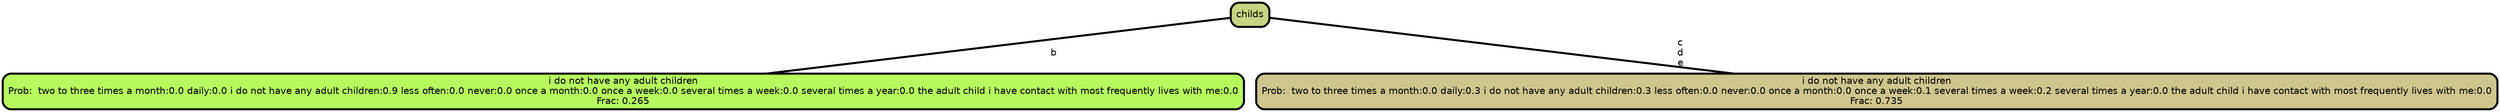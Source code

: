graph Tree {
node [shape=box, style="filled, rounded",color="black",penwidth="3",fontcolor="black",                 fontname=helvetica] ;
graph [ranksep="0 equally", splines=straight,                 bgcolor=transparent, dpi=200] ;
edge [fontname=helvetica, color=black] ;
0 [label="i do not have any adult children
Prob:  two to three times a month:0.0 daily:0.0 i do not have any adult children:0.9 less often:0.0 never:0.0 once a month:0.0 once a week:0.0 several times a week:0.0 several times a year:0.0 the adult child i have contact with most frequently lives with me:0.0
Frac: 0.265", fillcolor="#b6fa5e"] ;
1 [label="childs", fillcolor="#c9d482"] ;
2 [label="i do not have any adult children
Prob:  two to three times a month:0.0 daily:0.3 i do not have any adult children:0.3 less often:0.0 never:0.0 once a month:0.0 once a week:0.1 several times a week:0.2 several times a year:0.0 the adult child i have contact with most frequently lives with me:0.0
Frac: 0.735", fillcolor="#cfc68e"] ;
1 -- 0 [label=" b",penwidth=3] ;
1 -- 2 [label=" c\n d\n e",penwidth=3] ;
{rank = same;}}